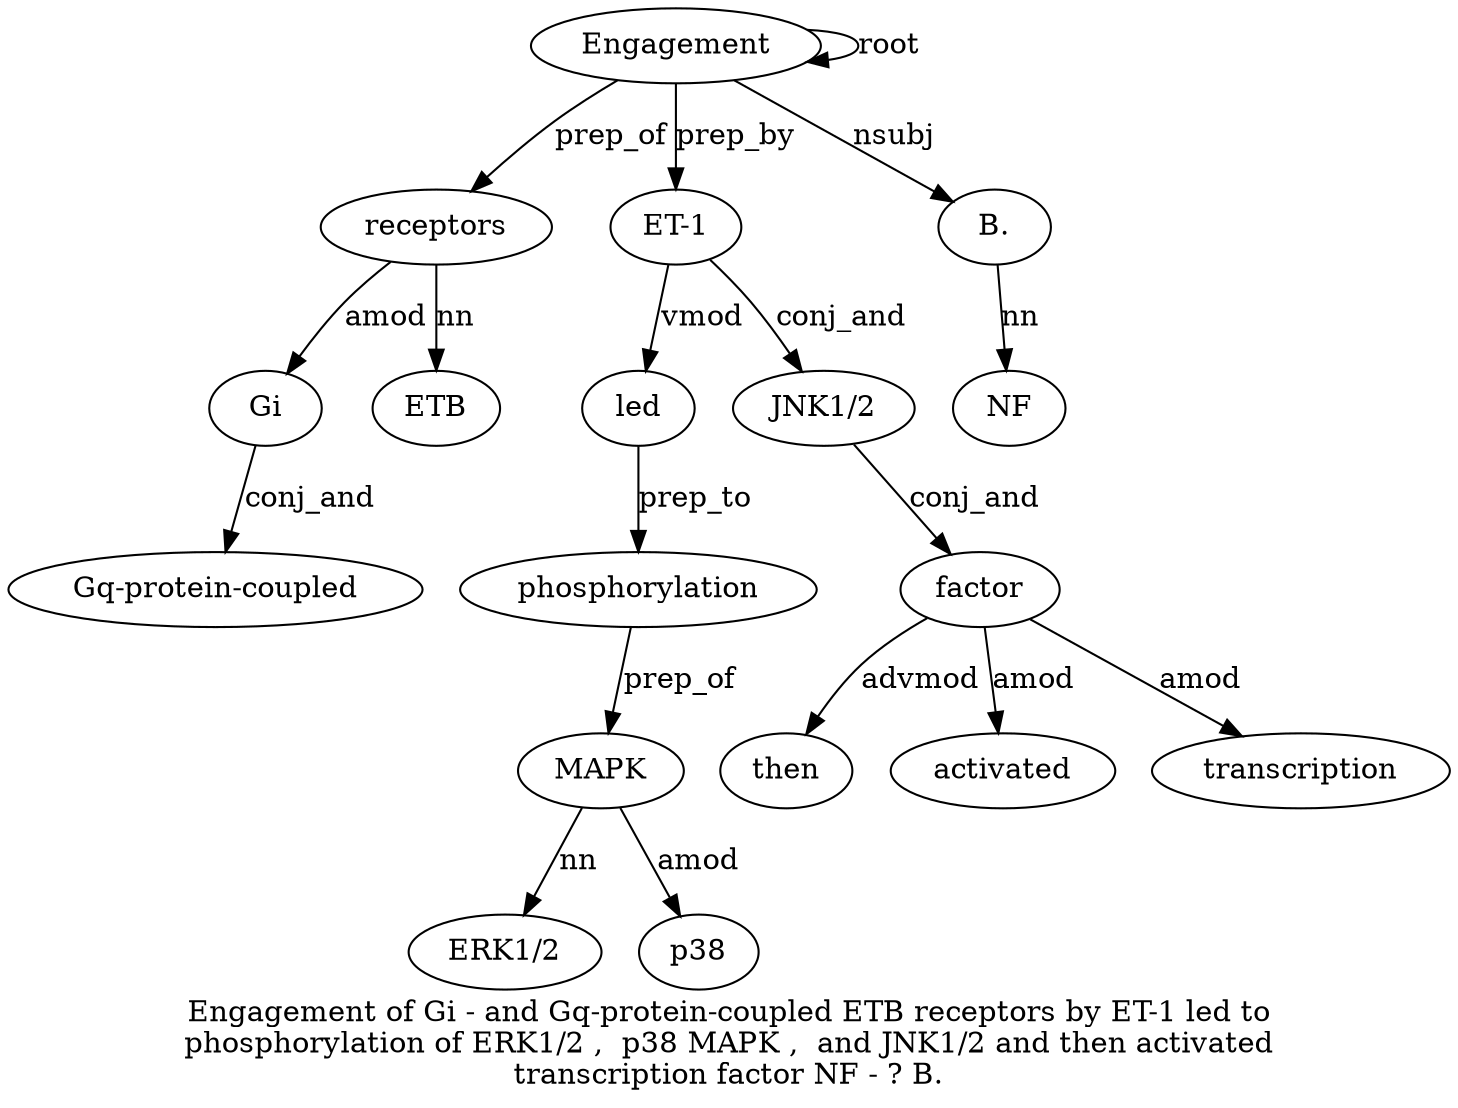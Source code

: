 digraph "Engagement of Gi - and Gq-protein-coupled ETB receptors by ET-1 led to phosphorylation of ERK1/2 ,  p38 MAPK ,  and JNK1/2 and then activated transcription factor NF - ? B." {
label="Engagement of Gi - and Gq-protein-coupled ETB receptors by ET-1 led to
phosphorylation of ERK1/2 ,  p38 MAPK ,  and JNK1/2 and then activated
transcription factor NF - ? B.";
Engagement1 [style=filled, fillcolor=white, label=Engagement];
Engagement1 -> Engagement1  [label=root];
receptors8 [style=filled, fillcolor=white, label=receptors];
Gi3 [style=filled, fillcolor=white, label=Gi];
receptors8 -> Gi3  [label=amod];
"Gq-protein-coupled6" [style=filled, fillcolor=white, label="Gq-protein-coupled"];
Gi3 -> "Gq-protein-coupled6"  [label=conj_and];
ETB7 [style=filled, fillcolor=white, label=ETB];
receptors8 -> ETB7  [label=nn];
Engagement1 -> receptors8  [label=prep_of];
"ET-10" [style=filled, fillcolor=white, label="ET-1"];
Engagement1 -> "ET-10"  [label=prep_by];
led11 [style=filled, fillcolor=white, label=led];
"ET-10" -> led11  [label=vmod];
phosphorylation13 [style=filled, fillcolor=white, label=phosphorylation];
led11 -> phosphorylation13  [label=prep_to];
MAPK18 [style=filled, fillcolor=white, label=MAPK];
"ERK1/215" [style=filled, fillcolor=white, label="ERK1/2"];
MAPK18 -> "ERK1/215"  [label=nn];
p3817 [style=filled, fillcolor=white, label=p38];
MAPK18 -> p3817  [label=amod];
phosphorylation13 -> MAPK18  [label=prep_of];
"JNK1/2" [style=filled, fillcolor=white, label="JNK1/2"];
"ET-10" -> "JNK1/2"  [label=conj_and];
factor26 [style=filled, fillcolor=white, label=factor];
then23 [style=filled, fillcolor=white, label=then];
factor26 -> then23  [label=advmod];
activated24 [style=filled, fillcolor=white, label=activated];
factor26 -> activated24  [label=amod];
transcription25 [style=filled, fillcolor=white, label=transcription];
factor26 -> transcription25  [label=amod];
"JNK1/2" -> factor26  [label=conj_and];
"B.30" [style=filled, fillcolor=white, label="B."];
NF27 [style=filled, fillcolor=white, label=NF];
"B.30" -> NF27  [label=nn];
Engagement1 -> "B.30"  [label=nsubj];
}
